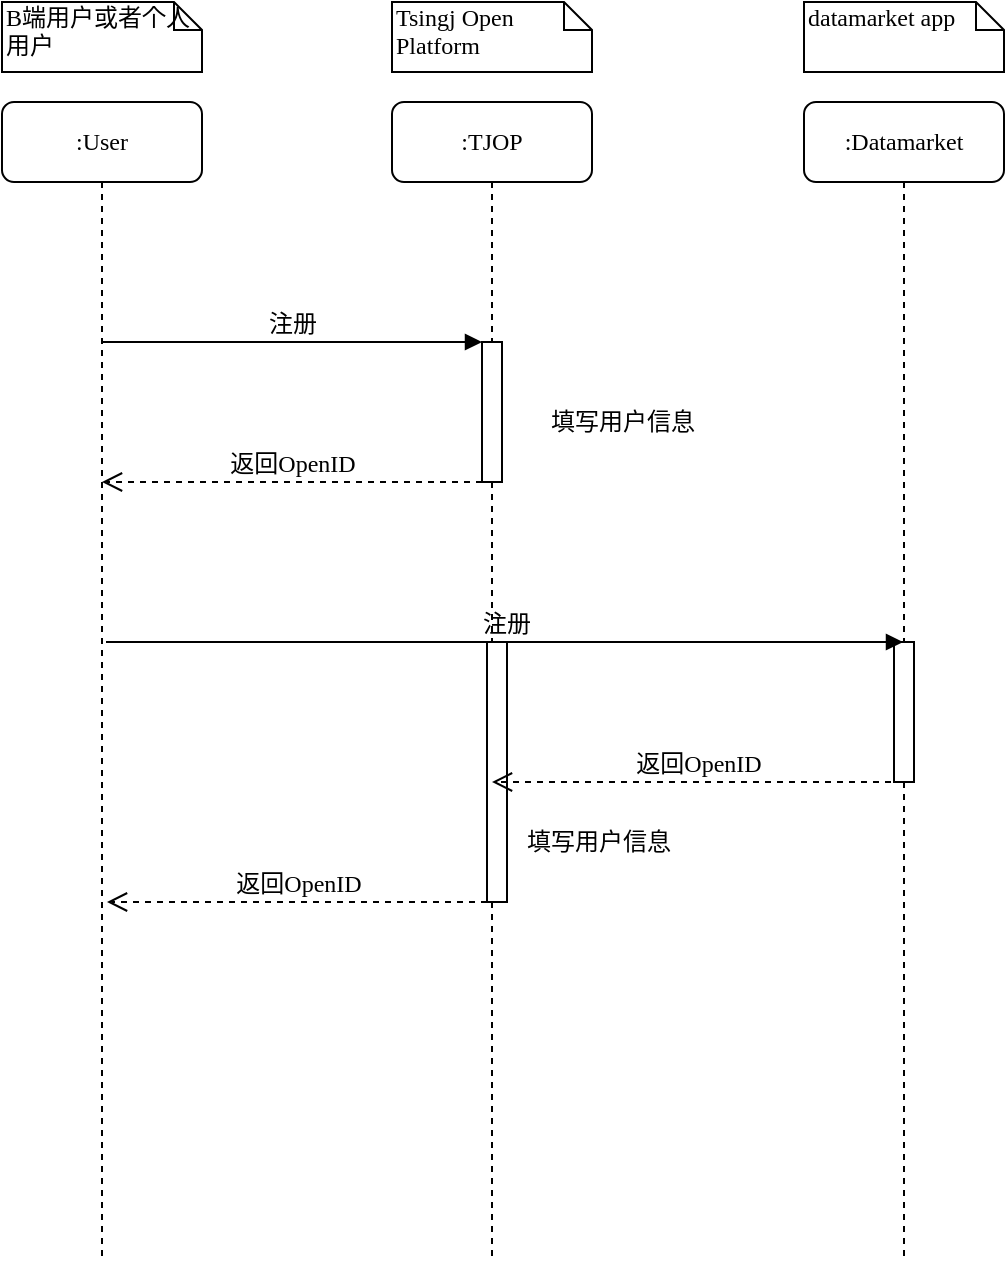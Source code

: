 <mxfile version="12.7.9" type="github"><diagram name="Page-1" id="13e1069c-82ec-6db2-03f1-153e76fe0fe0"><mxGraphModel dx="1186" dy="715" grid="1" gridSize="10" guides="1" tooltips="1" connect="1" arrows="1" fold="1" page="1" pageScale="1" pageWidth="1100" pageHeight="850" background="#ffffff" math="0" shadow="0"><root><mxCell id="0"/><mxCell id="1" parent="0"/><mxCell id="7baba1c4bc27f4b0-4" value=":TJOP" style="shape=umlLifeline;perimeter=lifelinePerimeter;whiteSpace=wrap;html=1;container=1;collapsible=0;recursiveResize=0;outlineConnect=0;rounded=1;shadow=0;comic=0;labelBackgroundColor=none;strokeWidth=1;fontFamily=Verdana;fontSize=12;align=center;" parent="1" vertex="1"><mxGeometry x="540" y="80" width="100" height="580" as="geometry"/></mxCell><mxCell id="NGYWeqKG1PFGFWKB-1Vc-15" value="" style="html=1;points=[];perimeter=orthogonalPerimeter;rounded=0;shadow=0;comic=0;labelBackgroundColor=none;strokeWidth=1;fontFamily=Verdana;fontSize=12;align=center;" parent="7baba1c4bc27f4b0-4" vertex="1"><mxGeometry x="45" y="120" width="10" height="70" as="geometry"/></mxCell><mxCell id="7baba1c4bc27f4b0-5" value=":Datamarket" style="shape=umlLifeline;perimeter=lifelinePerimeter;whiteSpace=wrap;html=1;container=1;collapsible=0;recursiveResize=0;outlineConnect=0;rounded=1;shadow=0;comic=0;labelBackgroundColor=none;strokeWidth=1;fontFamily=Verdana;fontSize=12;align=center;" parent="1" vertex="1"><mxGeometry x="746" y="80" width="100" height="580" as="geometry"/></mxCell><mxCell id="yQy4_G-RJ8q7Cc8DPKIm-6" value="" style="html=1;points=[];perimeter=orthogonalPerimeter;rounded=0;shadow=0;comic=0;labelBackgroundColor=none;strokeWidth=1;fontFamily=Verdana;fontSize=12;align=center;" vertex="1" parent="7baba1c4bc27f4b0-5"><mxGeometry x="45" y="270" width="10" height="70" as="geometry"/></mxCell><mxCell id="7baba1c4bc27f4b0-43" value="Tsingj Open Platform" style="shape=note;whiteSpace=wrap;html=1;size=14;verticalAlign=top;align=left;spacingTop=-6;rounded=0;shadow=0;comic=0;labelBackgroundColor=none;strokeWidth=1;fontFamily=Verdana;fontSize=12" parent="1" vertex="1"><mxGeometry x="540" y="30" width="100" height="35" as="geometry"/></mxCell><mxCell id="7baba1c4bc27f4b0-44" value="datamarket app" style="shape=note;whiteSpace=wrap;html=1;size=14;verticalAlign=top;align=left;spacingTop=-6;rounded=0;shadow=0;comic=0;labelBackgroundColor=none;strokeWidth=1;fontFamily=Verdana;fontSize=12" parent="1" vertex="1"><mxGeometry x="746" y="30" width="100" height="35" as="geometry"/></mxCell><mxCell id="NGYWeqKG1PFGFWKB-1Vc-1" value=":User" style="shape=umlLifeline;perimeter=lifelinePerimeter;whiteSpace=wrap;html=1;container=1;collapsible=0;recursiveResize=0;outlineConnect=0;rounded=1;shadow=0;comic=0;labelBackgroundColor=none;strokeWidth=1;fontFamily=Verdana;fontSize=12;align=center;" parent="1" vertex="1"><mxGeometry x="345" y="80" width="100" height="580" as="geometry"/></mxCell><mxCell id="NGYWeqKG1PFGFWKB-1Vc-6" value="B端用户或者个人用户" style="shape=note;whiteSpace=wrap;html=1;size=14;verticalAlign=top;align=left;spacingTop=-6;rounded=0;shadow=0;comic=0;labelBackgroundColor=none;strokeWidth=1;fontFamily=Verdana;fontSize=12" parent="1" vertex="1"><mxGeometry x="345" y="30" width="100" height="35" as="geometry"/></mxCell><mxCell id="NGYWeqKG1PFGFWKB-1Vc-14" value="注册" style="html=1;verticalAlign=bottom;endArrow=block;labelBackgroundColor=none;fontFamily=Verdana;fontSize=12;edgeStyle=elbowEdgeStyle;elbow=horizontal;" parent="1" source="NGYWeqKG1PFGFWKB-1Vc-1" edge="1"><mxGeometry relative="1" as="geometry"><mxPoint x="449.5" y="200" as="sourcePoint"/><Array as="points"><mxPoint x="530" y="200"/></Array><mxPoint x="585" y="200" as="targetPoint"/></mxGeometry></mxCell><mxCell id="NGYWeqKG1PFGFWKB-1Vc-16" value="返回OpenID" style="html=1;verticalAlign=bottom;endArrow=open;dashed=1;endSize=8;labelBackgroundColor=none;fontFamily=Verdana;fontSize=12;edgeStyle=elbowEdgeStyle;elbow=vertical;entryX=0.5;entryY=0.328;entryDx=0;entryDy=0;entryPerimeter=0;" parent="1" target="NGYWeqKG1PFGFWKB-1Vc-1" edge="1"><mxGeometry relative="1" as="geometry"><mxPoint x="455" y="270" as="targetPoint"/><Array as="points"><mxPoint x="550" y="270"/><mxPoint x="520" y="226"/><mxPoint x="530" y="206"/><mxPoint x="560" y="206"/></Array><mxPoint x="585" y="270" as="sourcePoint"/></mxGeometry></mxCell><mxCell id="NGYWeqKG1PFGFWKB-1Vc-17" value="填写用户信息" style="text;html=1;align=center;verticalAlign=middle;resizable=0;points=[];autosize=1;" parent="1" vertex="1"><mxGeometry x="610" y="230" width="90" height="20" as="geometry"/></mxCell><mxCell id="yQy4_G-RJ8q7Cc8DPKIm-1" value="" style="html=1;points=[];perimeter=orthogonalPerimeter;rounded=0;shadow=0;comic=0;labelBackgroundColor=none;strokeWidth=1;fontFamily=Verdana;fontSize=12;align=center;" vertex="1" parent="1"><mxGeometry x="587.5" y="350" width="10" height="130" as="geometry"/></mxCell><mxCell id="yQy4_G-RJ8q7Cc8DPKIm-2" value="注册" style="html=1;verticalAlign=bottom;endArrow=block;labelBackgroundColor=none;fontFamily=Verdana;fontSize=12;edgeStyle=elbowEdgeStyle;elbow=horizontal;" edge="1" parent="1" target="7baba1c4bc27f4b0-5"><mxGeometry relative="1" as="geometry"><mxPoint x="397" y="350" as="sourcePoint"/><Array as="points"><mxPoint x="532.5" y="350"/></Array><mxPoint x="587.5" y="350" as="targetPoint"/></mxGeometry></mxCell><mxCell id="yQy4_G-RJ8q7Cc8DPKIm-3" value="返回OpenID" style="html=1;verticalAlign=bottom;endArrow=open;dashed=1;endSize=8;labelBackgroundColor=none;fontFamily=Verdana;fontSize=12;edgeStyle=elbowEdgeStyle;elbow=vertical;entryX=0.5;entryY=0.328;entryDx=0;entryDy=0;entryPerimeter=0;" edge="1" parent="1"><mxGeometry relative="1" as="geometry"><mxPoint x="397.5" y="480.24" as="targetPoint"/><Array as="points"><mxPoint x="552.5" y="480"/><mxPoint x="522.5" y="436"/><mxPoint x="532.5" y="416"/><mxPoint x="562.5" y="416"/></Array><mxPoint x="587.5" y="480" as="sourcePoint"/></mxGeometry></mxCell><mxCell id="yQy4_G-RJ8q7Cc8DPKIm-4" value="填写用户信息" style="text;html=1;align=center;verticalAlign=middle;resizable=0;points=[];autosize=1;" vertex="1" parent="1"><mxGeometry x="597.5" y="440" width="90" height="20" as="geometry"/></mxCell><mxCell id="yQy4_G-RJ8q7Cc8DPKIm-5" value="返回OpenID" style="html=1;verticalAlign=bottom;endArrow=open;dashed=1;endSize=8;labelBackgroundColor=none;fontFamily=Verdana;fontSize=12;edgeStyle=elbowEdgeStyle;elbow=vertical;" edge="1" parent="1" source="7baba1c4bc27f4b0-5" target="7baba1c4bc27f4b0-4"><mxGeometry relative="1" as="geometry"><mxPoint x="640" y="380" as="targetPoint"/><Array as="points"><mxPoint x="650" y="420"/><mxPoint x="752.5" y="380"/><mxPoint x="722.5" y="336"/><mxPoint x="732.5" y="316"/><mxPoint x="762.5" y="316"/></Array><mxPoint x="787.5" y="380" as="sourcePoint"/></mxGeometry></mxCell></root></mxGraphModel></diagram></mxfile>